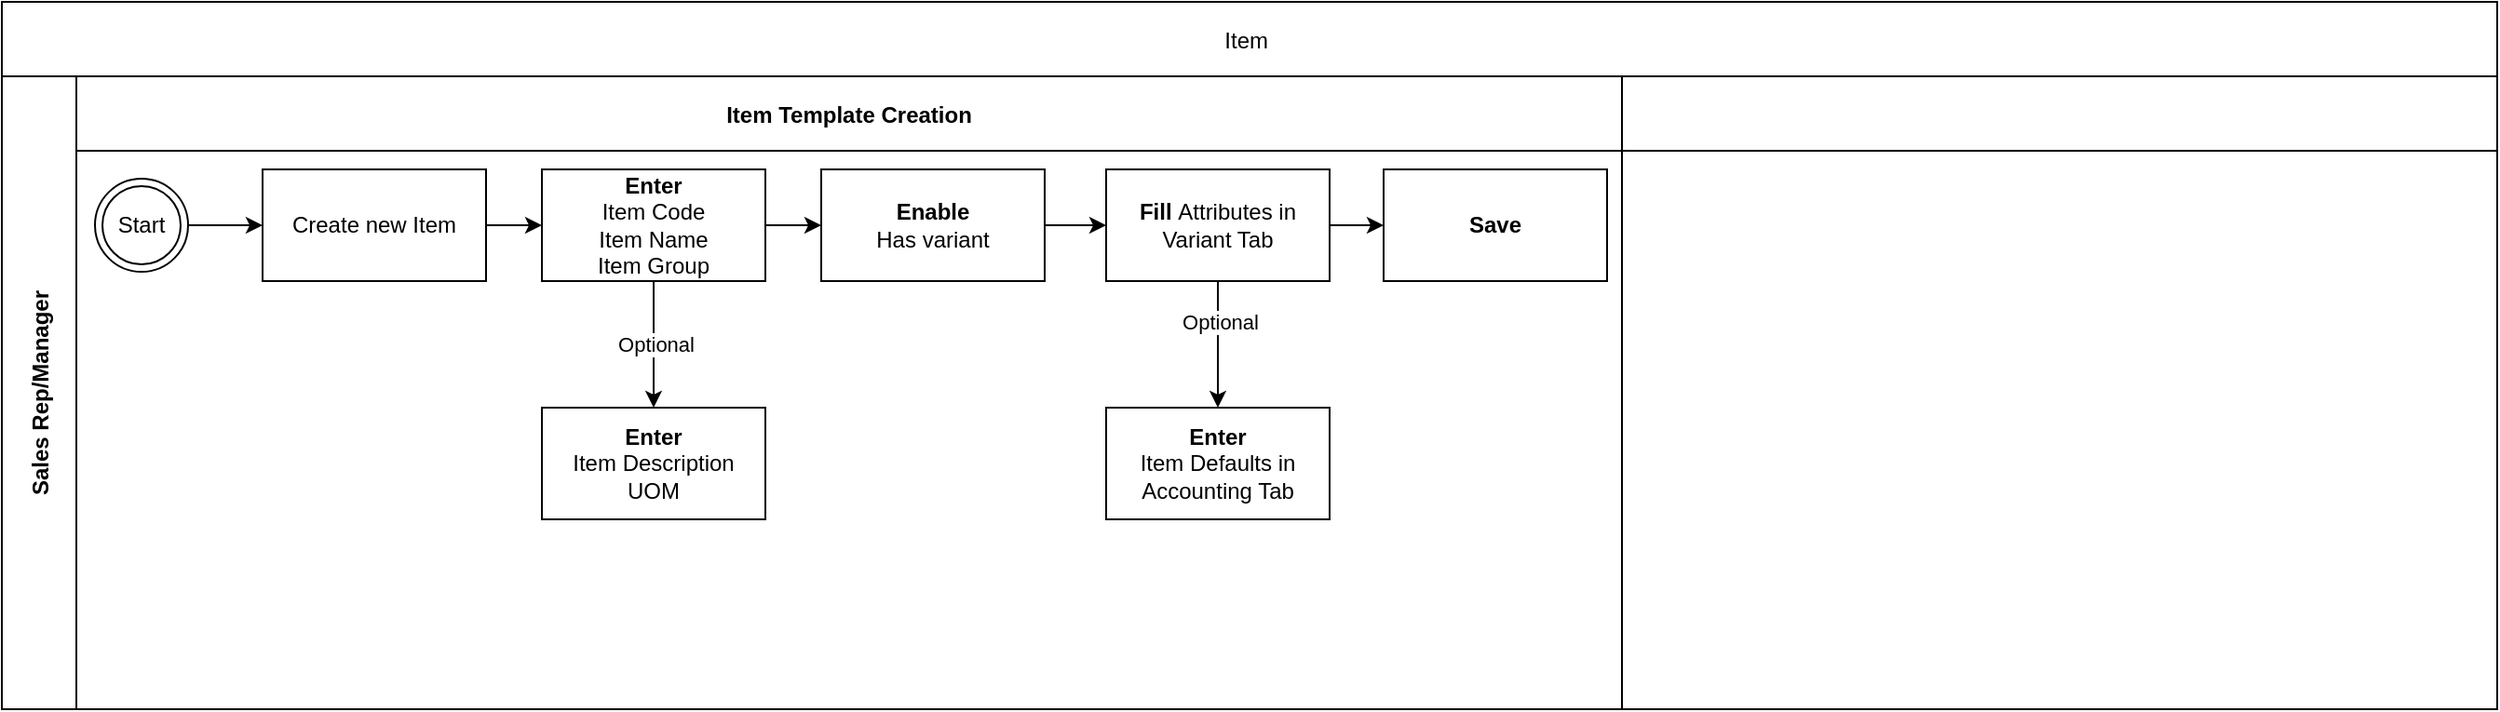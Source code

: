 <mxfile version="28.0.6">
  <diagram name="Page-1" id="7nmeBrieRMO4y6cBd2v6">
    <mxGraphModel dx="1056" dy="489" grid="1" gridSize="10" guides="1" tooltips="1" connect="1" arrows="1" fold="1" page="1" pageScale="1" pageWidth="1400" pageHeight="850" math="0" shadow="0">
      <root>
        <mxCell id="0" />
        <mxCell id="1" parent="0" />
        <mxCell id="wHQ6A-BeQl_VT4TfjC7u-1" value="Item " style="shape=table;childLayout=tableLayout;startSize=40;collapsible=0;recursiveResize=0;expand=0;" vertex="1" parent="1">
          <mxGeometry x="80" y="40" width="1340" height="380" as="geometry" />
        </mxCell>
        <mxCell id="wHQ6A-BeQl_VT4TfjC7u-2" value="Sales Rep/Manager" style="shape=tableRow;horizontal=0;swimlaneHead=0;swimlaneBody=0;top=0;left=0;strokeColor=inherit;bottom=0;right=0;dropTarget=0;fontStyle=1;fillColor=none;points=[[0,0.5],[1,0.5]];portConstraint=eastwest;startSize=40;collapsible=0;recursiveResize=0;expand=0;" vertex="1" parent="wHQ6A-BeQl_VT4TfjC7u-1">
          <mxGeometry y="40" width="1340" height="340" as="geometry" />
        </mxCell>
        <mxCell id="wHQ6A-BeQl_VT4TfjC7u-3" value="Item Template Creation" style="swimlane;swimlaneHead=0;swimlaneBody=0;fontStyle=1;strokeColor=inherit;connectable=0;fillColor=none;startSize=40;collapsible=0;recursiveResize=0;expand=0;" vertex="1" parent="wHQ6A-BeQl_VT4TfjC7u-2">
          <mxGeometry x="40" width="830" height="340" as="geometry">
            <mxRectangle width="830" height="340" as="alternateBounds" />
          </mxGeometry>
        </mxCell>
        <mxCell id="wHQ6A-BeQl_VT4TfjC7u-6" value="Start" style="ellipse;shape=doubleEllipse;html=1;dashed=0;whiteSpace=wrap;aspect=fixed;" vertex="1" parent="wHQ6A-BeQl_VT4TfjC7u-3">
          <mxGeometry x="10" y="55" width="50" height="50" as="geometry" />
        </mxCell>
        <mxCell id="wHQ6A-BeQl_VT4TfjC7u-10" value="Create new Item" style="points=[[0.25,0,0],[0.5,0,0],[0.75,0,0],[1,0.25,0],[1,0.5,0],[1,0.75,0],[0.75,1,0],[0.5,1,0],[0.25,1,0],[0,0.75,0],[0,0.5,0],[0,0.25,0]];shape=mxgraph.bpmn.task2;whiteSpace=wrap;rectStyle=rounded;size=10;html=1;container=1;expand=0;collapsible=0;taskMarker=abstract;isLoopSub=1;" vertex="1" parent="wHQ6A-BeQl_VT4TfjC7u-3">
          <mxGeometry x="100" y="50" width="120" height="60" as="geometry" />
        </mxCell>
        <mxCell id="wHQ6A-BeQl_VT4TfjC7u-16" value="" style="edgeStyle=orthogonalEdgeStyle;rounded=0;orthogonalLoop=1;jettySize=auto;html=1;" edge="1" parent="wHQ6A-BeQl_VT4TfjC7u-3" source="wHQ6A-BeQl_VT4TfjC7u-12" target="wHQ6A-BeQl_VT4TfjC7u-15">
          <mxGeometry relative="1" as="geometry" />
        </mxCell>
        <mxCell id="wHQ6A-BeQl_VT4TfjC7u-17" value="Optional" style="edgeLabel;html=1;align=center;verticalAlign=middle;resizable=0;points=[];" vertex="1" connectable="0" parent="wHQ6A-BeQl_VT4TfjC7u-16">
          <mxGeometry x="-0.02" y="1" relative="1" as="geometry">
            <mxPoint as="offset" />
          </mxGeometry>
        </mxCell>
        <mxCell id="wHQ6A-BeQl_VT4TfjC7u-19" value="" style="edgeStyle=orthogonalEdgeStyle;rounded=0;orthogonalLoop=1;jettySize=auto;html=1;" edge="1" parent="wHQ6A-BeQl_VT4TfjC7u-3" source="wHQ6A-BeQl_VT4TfjC7u-12" target="wHQ6A-BeQl_VT4TfjC7u-18">
          <mxGeometry relative="1" as="geometry" />
        </mxCell>
        <mxCell id="wHQ6A-BeQl_VT4TfjC7u-12" value="&lt;b&gt;Enter&lt;/b&gt;&lt;br&gt;Item Code&lt;br&gt;Item Name&lt;br&gt;Item Group" style="points=[[0.25,0,0],[0.5,0,0],[0.75,0,0],[1,0.25,0],[1,0.5,0],[1,0.75,0],[0.75,1,0],[0.5,1,0],[0.25,1,0],[0,0.75,0],[0,0.5,0],[0,0.25,0]];shape=mxgraph.bpmn.task2;whiteSpace=wrap;rectStyle=rounded;size=10;html=1;container=1;expand=0;collapsible=0;taskMarker=abstract;" vertex="1" parent="wHQ6A-BeQl_VT4TfjC7u-3">
          <mxGeometry x="250" y="50" width="120" height="60" as="geometry" />
        </mxCell>
        <mxCell id="wHQ6A-BeQl_VT4TfjC7u-15" value="&lt;b&gt;Enter&lt;/b&gt;&lt;br&gt;Item Description&lt;br&gt;UOM" style="points=[[0.25,0,0],[0.5,0,0],[0.75,0,0],[1,0.25,0],[1,0.5,0],[1,0.75,0],[0.75,1,0],[0.5,1,0],[0.25,1,0],[0,0.75,0],[0,0.5,0],[0,0.25,0]];shape=mxgraph.bpmn.task2;whiteSpace=wrap;rectStyle=rounded;size=10;html=1;container=1;expand=0;collapsible=0;taskMarker=abstract;" vertex="1" parent="wHQ6A-BeQl_VT4TfjC7u-3">
          <mxGeometry x="250" y="178" width="120" height="60" as="geometry" />
        </mxCell>
        <mxCell id="wHQ6A-BeQl_VT4TfjC7u-18" value="&lt;b&gt;Enable&lt;br&gt;&lt;/b&gt;Has variant" style="points=[[0.25,0,0],[0.5,0,0],[0.75,0,0],[1,0.25,0],[1,0.5,0],[1,0.75,0],[0.75,1,0],[0.5,1,0],[0.25,1,0],[0,0.75,0],[0,0.5,0],[0,0.25,0]];shape=mxgraph.bpmn.task2;whiteSpace=wrap;rectStyle=rounded;size=10;html=1;container=1;expand=0;collapsible=0;taskMarker=abstract;" vertex="1" parent="wHQ6A-BeQl_VT4TfjC7u-3">
          <mxGeometry x="400" y="50" width="120" height="60" as="geometry" />
        </mxCell>
        <mxCell id="wHQ6A-BeQl_VT4TfjC7u-20" style="edgeStyle=orthogonalEdgeStyle;rounded=0;orthogonalLoop=1;jettySize=auto;html=1;exitX=1;exitY=0.5;exitDx=0;exitDy=0;exitPerimeter=0;entryX=0;entryY=0.5;entryDx=0;entryDy=0;entryPerimeter=0;" edge="1" parent="wHQ6A-BeQl_VT4TfjC7u-3" source="wHQ6A-BeQl_VT4TfjC7u-10" target="wHQ6A-BeQl_VT4TfjC7u-12">
          <mxGeometry relative="1" as="geometry" />
        </mxCell>
        <mxCell id="wHQ6A-BeQl_VT4TfjC7u-21" style="edgeStyle=orthogonalEdgeStyle;rounded=0;orthogonalLoop=1;jettySize=auto;html=1;exitX=1;exitY=0.5;exitDx=0;exitDy=0;entryX=0;entryY=0.5;entryDx=0;entryDy=0;entryPerimeter=0;" edge="1" parent="wHQ6A-BeQl_VT4TfjC7u-3" source="wHQ6A-BeQl_VT4TfjC7u-6" target="wHQ6A-BeQl_VT4TfjC7u-10">
          <mxGeometry relative="1" as="geometry" />
        </mxCell>
        <mxCell id="wHQ6A-BeQl_VT4TfjC7u-25" value="" style="edgeStyle=orthogonalEdgeStyle;rounded=0;orthogonalLoop=1;jettySize=auto;html=1;" edge="1" parent="wHQ6A-BeQl_VT4TfjC7u-3" source="wHQ6A-BeQl_VT4TfjC7u-22" target="wHQ6A-BeQl_VT4TfjC7u-24">
          <mxGeometry relative="1" as="geometry" />
        </mxCell>
        <mxCell id="wHQ6A-BeQl_VT4TfjC7u-28" value="" style="edgeStyle=orthogonalEdgeStyle;rounded=0;orthogonalLoop=1;jettySize=auto;html=1;" edge="1" parent="wHQ6A-BeQl_VT4TfjC7u-3" source="wHQ6A-BeQl_VT4TfjC7u-22" target="wHQ6A-BeQl_VT4TfjC7u-27">
          <mxGeometry relative="1" as="geometry" />
        </mxCell>
        <mxCell id="wHQ6A-BeQl_VT4TfjC7u-29" value="Optional" style="edgeLabel;html=1;align=center;verticalAlign=middle;resizable=0;points=[];" vertex="1" connectable="0" parent="wHQ6A-BeQl_VT4TfjC7u-28">
          <mxGeometry x="-0.372" y="1" relative="1" as="geometry">
            <mxPoint as="offset" />
          </mxGeometry>
        </mxCell>
        <mxCell id="wHQ6A-BeQl_VT4TfjC7u-22" value="&lt;b&gt;Fill &lt;/b&gt;Attributes in Variant Tab" style="points=[[0.25,0,0],[0.5,0,0],[0.75,0,0],[1,0.25,0],[1,0.5,0],[1,0.75,0],[0.75,1,0],[0.5,1,0],[0.25,1,0],[0,0.75,0],[0,0.5,0],[0,0.25,0]];shape=mxgraph.bpmn.task2;whiteSpace=wrap;rectStyle=rounded;size=10;html=1;container=1;expand=0;collapsible=0;taskMarker=abstract;" vertex="1" parent="wHQ6A-BeQl_VT4TfjC7u-3">
          <mxGeometry x="553" y="50" width="120" height="60" as="geometry" />
        </mxCell>
        <mxCell id="wHQ6A-BeQl_VT4TfjC7u-23" value="" style="edgeStyle=orthogonalEdgeStyle;rounded=0;orthogonalLoop=1;jettySize=auto;html=1;" edge="1" parent="wHQ6A-BeQl_VT4TfjC7u-3" source="wHQ6A-BeQl_VT4TfjC7u-18" target="wHQ6A-BeQl_VT4TfjC7u-22">
          <mxGeometry relative="1" as="geometry" />
        </mxCell>
        <mxCell id="wHQ6A-BeQl_VT4TfjC7u-24" value="&lt;b&gt;Save&lt;/b&gt;" style="points=[[0.25,0,0],[0.5,0,0],[0.75,0,0],[1,0.25,0],[1,0.5,0],[1,0.75,0],[0.75,1,0],[0.5,1,0],[0.25,1,0],[0,0.75,0],[0,0.5,0],[0,0.25,0]];shape=mxgraph.bpmn.task2;whiteSpace=wrap;rectStyle=rounded;size=10;html=1;container=1;expand=0;collapsible=0;taskMarker=abstract;" vertex="1" parent="wHQ6A-BeQl_VT4TfjC7u-3">
          <mxGeometry x="702" y="50" width="120" height="60" as="geometry" />
        </mxCell>
        <mxCell id="wHQ6A-BeQl_VT4TfjC7u-26" value="" style="shape=image;html=1;verticalAlign=top;verticalLabelPosition=bottom;labelBackgroundColor=#ffffff;imageAspect=0;aspect=fixed;image=https://icons.diagrams.net/icon-cache1/One_bit-2016/onebit_34-1106.png" vertex="1" parent="wHQ6A-BeQl_VT4TfjC7u-24">
          <mxGeometry x="77" y="22" width="18" height="18" as="geometry" />
        </mxCell>
        <mxCell id="wHQ6A-BeQl_VT4TfjC7u-27" value="&lt;b&gt;Enter&lt;/b&gt;&lt;br&gt;Item Defaults in Accounting Tab" style="points=[[0.25,0,0],[0.5,0,0],[0.75,0,0],[1,0.25,0],[1,0.5,0],[1,0.75,0],[0.75,1,0],[0.5,1,0],[0.25,1,0],[0,0.75,0],[0,0.5,0],[0,0.25,0]];shape=mxgraph.bpmn.task2;whiteSpace=wrap;rectStyle=rounded;size=10;html=1;container=1;expand=0;collapsible=0;taskMarker=abstract;" vertex="1" parent="wHQ6A-BeQl_VT4TfjC7u-3">
          <mxGeometry x="553" y="178" width="120" height="60" as="geometry" />
        </mxCell>
        <mxCell id="wHQ6A-BeQl_VT4TfjC7u-7" style="swimlane;swimlaneHead=0;swimlaneBody=0;fontStyle=0;strokeColor=inherit;connectable=0;fillColor=none;startSize=40;collapsible=0;recursiveResize=0;expand=0;" vertex="1" parent="wHQ6A-BeQl_VT4TfjC7u-2">
          <mxGeometry x="870" width="470" height="340" as="geometry">
            <mxRectangle width="470" height="340" as="alternateBounds" />
          </mxGeometry>
        </mxCell>
      </root>
    </mxGraphModel>
  </diagram>
</mxfile>
